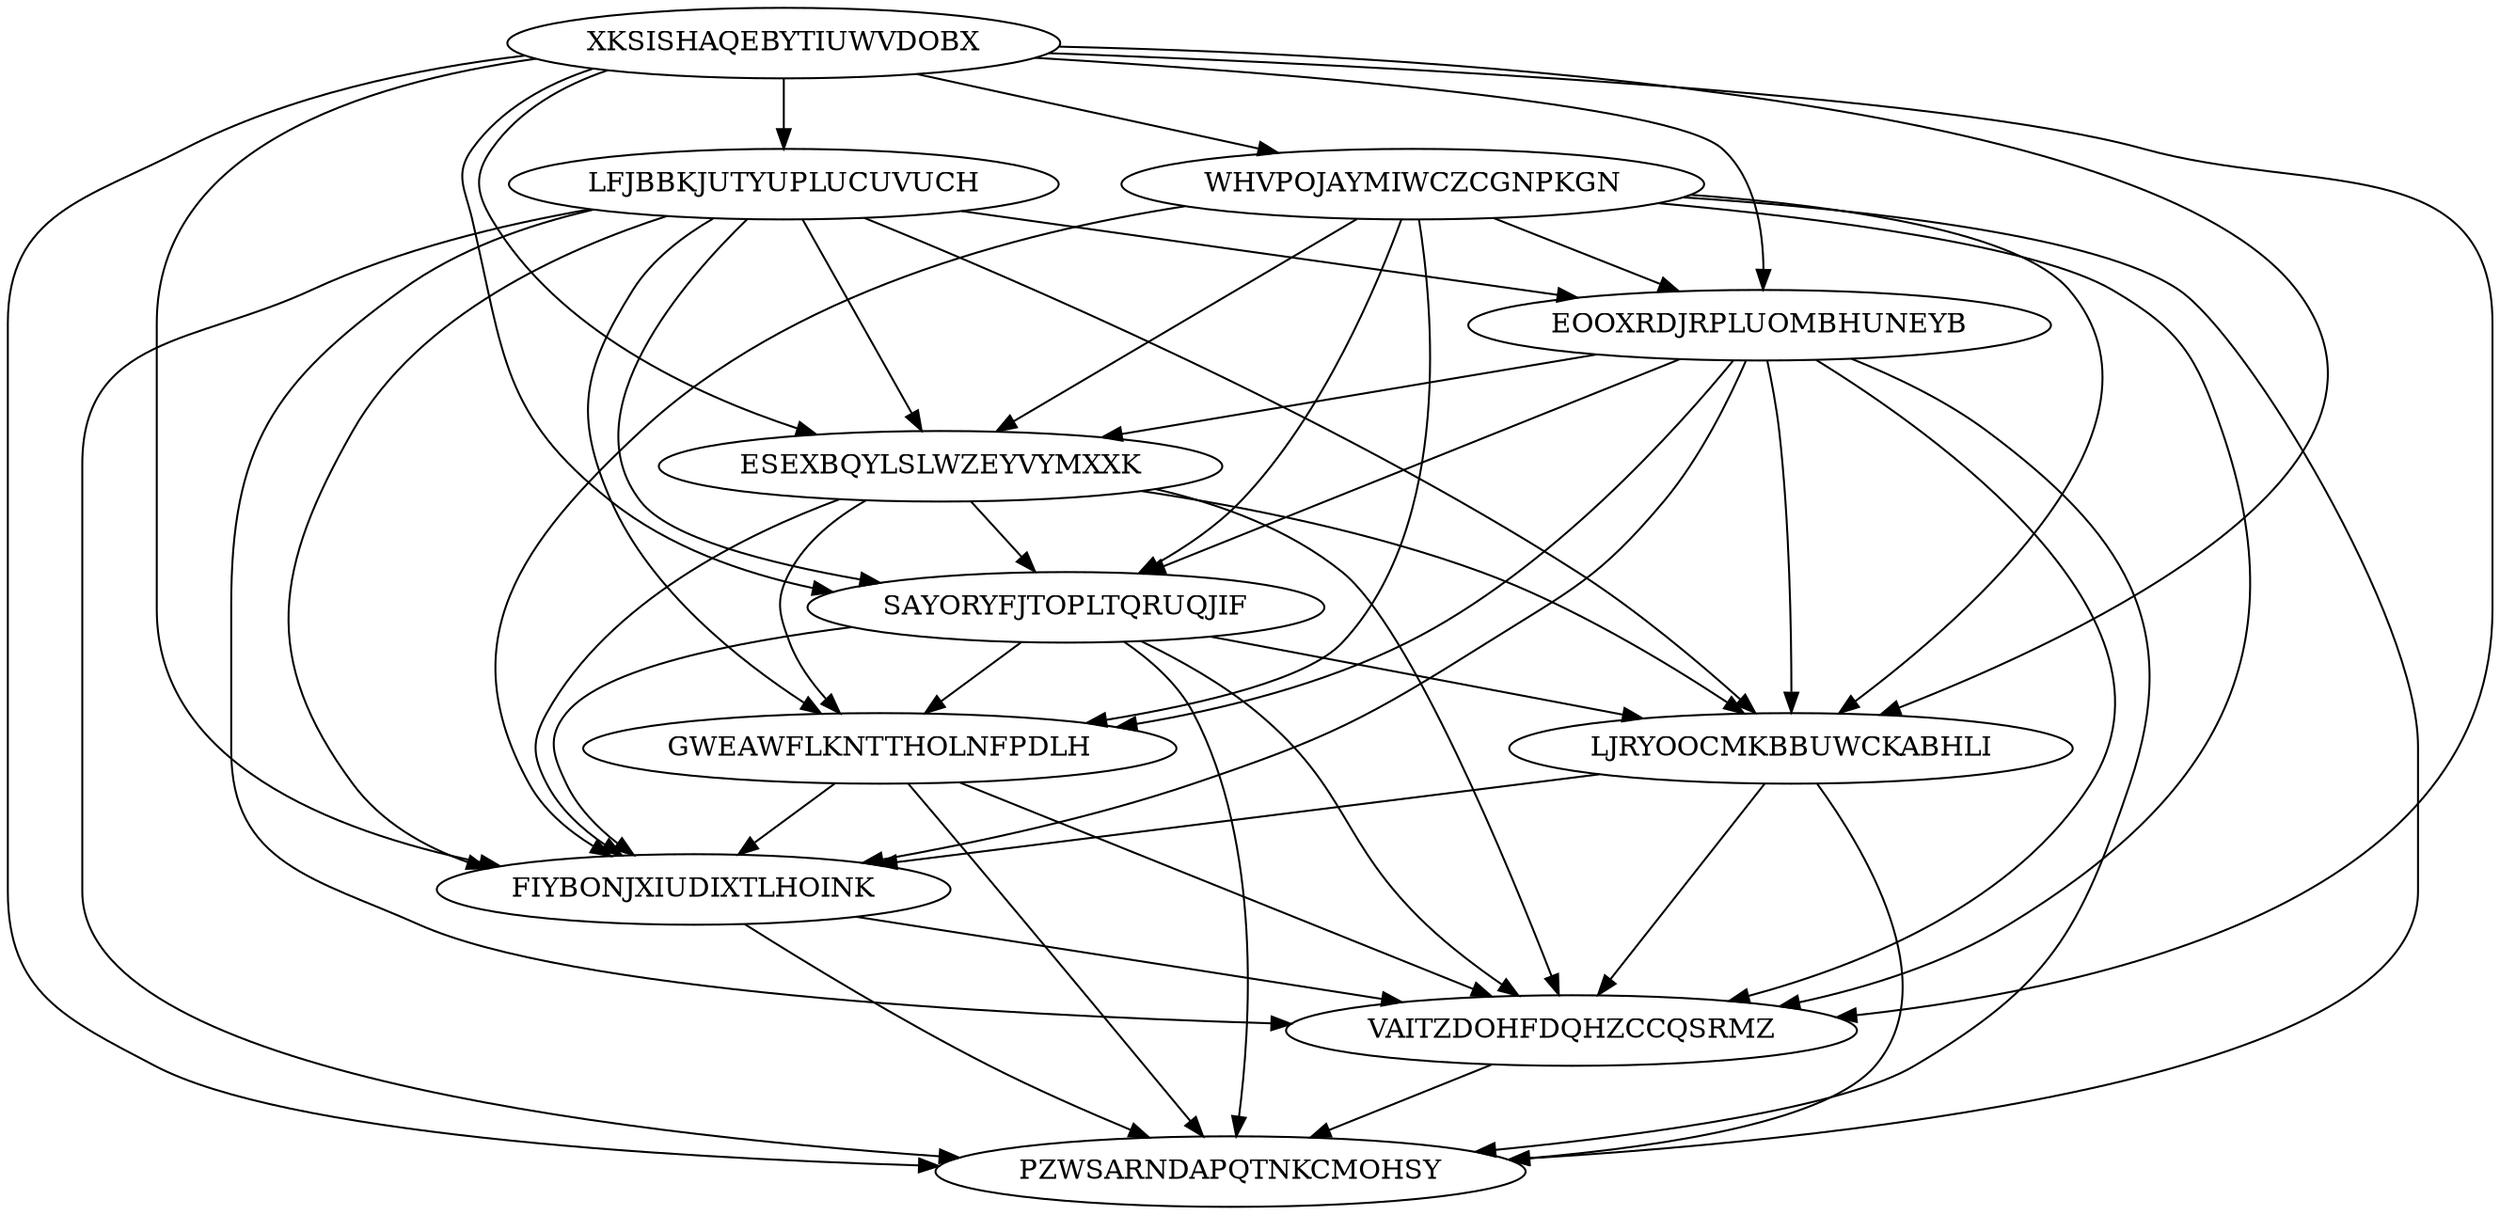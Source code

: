 digraph "N11M51" {
	XKSISHAQEBYTIUWVDOBX			[Weight=20, Start=0, Processor=1];
	LFJBBKJUTYUPLUCUVUCH			[Weight=14, Start=20, Processor=1];
	WHVPOJAYMIWCZCGNPKGN			[Weight=19, Start=33, Processor=2];
	EOOXRDJRPLUOMBHUNEYB			[Weight=18, Start=52, Processor=2];
	ESEXBQYLSLWZEYVYMXXK			[Weight=14, Start=70, Processor=2];
	SAYORYFJTOPLTQRUQJIF			[Weight=13, Start=84, Processor=2];
	GWEAWFLKNTTHOLNFPDLH			[Weight=20, Start=107, Processor=1];
	LJRYOOCMKBBUWCKABHLI			[Weight=15, Start=97, Processor=2];
	FIYBONJXIUDIXTLHOINK			[Weight=12, Start=127, Processor=1];
	VAITZDOHFDQHZCCQSRMZ			[Weight=12, Start=139, Processor=1];
	PZWSARNDAPQTNKCMOHSY			[Weight=15, Start=151, Processor=1];
	SAYORYFJTOPLTQRUQJIF -> GWEAWFLKNTTHOLNFPDLH		[Weight=10];
	XKSISHAQEBYTIUWVDOBX -> LJRYOOCMKBBUWCKABHLI		[Weight=16];
	LFJBBKJUTYUPLUCUVUCH -> LJRYOOCMKBBUWCKABHLI		[Weight=11];
	LFJBBKJUTYUPLUCUVUCH -> GWEAWFLKNTTHOLNFPDLH		[Weight=15];
	LJRYOOCMKBBUWCKABHLI -> VAITZDOHFDQHZCCQSRMZ		[Weight=15];
	XKSISHAQEBYTIUWVDOBX -> LFJBBKJUTYUPLUCUVUCH		[Weight=20];
	SAYORYFJTOPLTQRUQJIF -> LJRYOOCMKBBUWCKABHLI		[Weight=18];
	EOOXRDJRPLUOMBHUNEYB -> GWEAWFLKNTTHOLNFPDLH		[Weight=12];
	LFJBBKJUTYUPLUCUVUCH -> ESEXBQYLSLWZEYVYMXXK		[Weight=13];
	WHVPOJAYMIWCZCGNPKGN -> ESEXBQYLSLWZEYVYMXXK		[Weight=15];
	WHVPOJAYMIWCZCGNPKGN -> EOOXRDJRPLUOMBHUNEYB		[Weight=19];
	GWEAWFLKNTTHOLNFPDLH -> PZWSARNDAPQTNKCMOHSY		[Weight=18];
	LFJBBKJUTYUPLUCUVUCH -> FIYBONJXIUDIXTLHOINK		[Weight=18];
	XKSISHAQEBYTIUWVDOBX -> ESEXBQYLSLWZEYVYMXXK		[Weight=14];
	WHVPOJAYMIWCZCGNPKGN -> LJRYOOCMKBBUWCKABHLI		[Weight=10];
	LFJBBKJUTYUPLUCUVUCH -> SAYORYFJTOPLTQRUQJIF		[Weight=19];
	EOOXRDJRPLUOMBHUNEYB -> PZWSARNDAPQTNKCMOHSY		[Weight=11];
	XKSISHAQEBYTIUWVDOBX -> PZWSARNDAPQTNKCMOHSY		[Weight=12];
	ESEXBQYLSLWZEYVYMXXK -> VAITZDOHFDQHZCCQSRMZ		[Weight=13];
	ESEXBQYLSLWZEYVYMXXK -> GWEAWFLKNTTHOLNFPDLH		[Weight=13];
	GWEAWFLKNTTHOLNFPDLH -> FIYBONJXIUDIXTLHOINK		[Weight=16];
	ESEXBQYLSLWZEYVYMXXK -> FIYBONJXIUDIXTLHOINK		[Weight=16];
	WHVPOJAYMIWCZCGNPKGN -> SAYORYFJTOPLTQRUQJIF		[Weight=12];
	GWEAWFLKNTTHOLNFPDLH -> VAITZDOHFDQHZCCQSRMZ		[Weight=19];
	LFJBBKJUTYUPLUCUVUCH -> VAITZDOHFDQHZCCQSRMZ		[Weight=16];
	EOOXRDJRPLUOMBHUNEYB -> ESEXBQYLSLWZEYVYMXXK		[Weight=16];
	EOOXRDJRPLUOMBHUNEYB -> FIYBONJXIUDIXTLHOINK		[Weight=13];
	EOOXRDJRPLUOMBHUNEYB -> VAITZDOHFDQHZCCQSRMZ		[Weight=18];
	LJRYOOCMKBBUWCKABHLI -> FIYBONJXIUDIXTLHOINK		[Weight=13];
	WHVPOJAYMIWCZCGNPKGN -> VAITZDOHFDQHZCCQSRMZ		[Weight=11];
	XKSISHAQEBYTIUWVDOBX -> WHVPOJAYMIWCZCGNPKGN		[Weight=13];
	XKSISHAQEBYTIUWVDOBX -> EOOXRDJRPLUOMBHUNEYB		[Weight=12];
	WHVPOJAYMIWCZCGNPKGN -> FIYBONJXIUDIXTLHOINK		[Weight=18];
	XKSISHAQEBYTIUWVDOBX -> VAITZDOHFDQHZCCQSRMZ		[Weight=11];
	EOOXRDJRPLUOMBHUNEYB -> LJRYOOCMKBBUWCKABHLI		[Weight=14];
	FIYBONJXIUDIXTLHOINK -> VAITZDOHFDQHZCCQSRMZ		[Weight=15];
	LJRYOOCMKBBUWCKABHLI -> PZWSARNDAPQTNKCMOHSY		[Weight=19];
	XKSISHAQEBYTIUWVDOBX -> FIYBONJXIUDIXTLHOINK		[Weight=13];
	SAYORYFJTOPLTQRUQJIF -> FIYBONJXIUDIXTLHOINK		[Weight=19];
	LFJBBKJUTYUPLUCUVUCH -> PZWSARNDAPQTNKCMOHSY		[Weight=17];
	WHVPOJAYMIWCZCGNPKGN -> GWEAWFLKNTTHOLNFPDLH		[Weight=15];
	EOOXRDJRPLUOMBHUNEYB -> SAYORYFJTOPLTQRUQJIF		[Weight=18];
	VAITZDOHFDQHZCCQSRMZ -> PZWSARNDAPQTNKCMOHSY		[Weight=14];
	ESEXBQYLSLWZEYVYMXXK -> LJRYOOCMKBBUWCKABHLI		[Weight=12];
	WHVPOJAYMIWCZCGNPKGN -> PZWSARNDAPQTNKCMOHSY		[Weight=18];
	SAYORYFJTOPLTQRUQJIF -> VAITZDOHFDQHZCCQSRMZ		[Weight=20];
	SAYORYFJTOPLTQRUQJIF -> PZWSARNDAPQTNKCMOHSY		[Weight=18];
	XKSISHAQEBYTIUWVDOBX -> SAYORYFJTOPLTQRUQJIF		[Weight=20];
	LFJBBKJUTYUPLUCUVUCH -> EOOXRDJRPLUOMBHUNEYB		[Weight=18];
	ESEXBQYLSLWZEYVYMXXK -> SAYORYFJTOPLTQRUQJIF		[Weight=11];
	FIYBONJXIUDIXTLHOINK -> PZWSARNDAPQTNKCMOHSY		[Weight=15];
}
